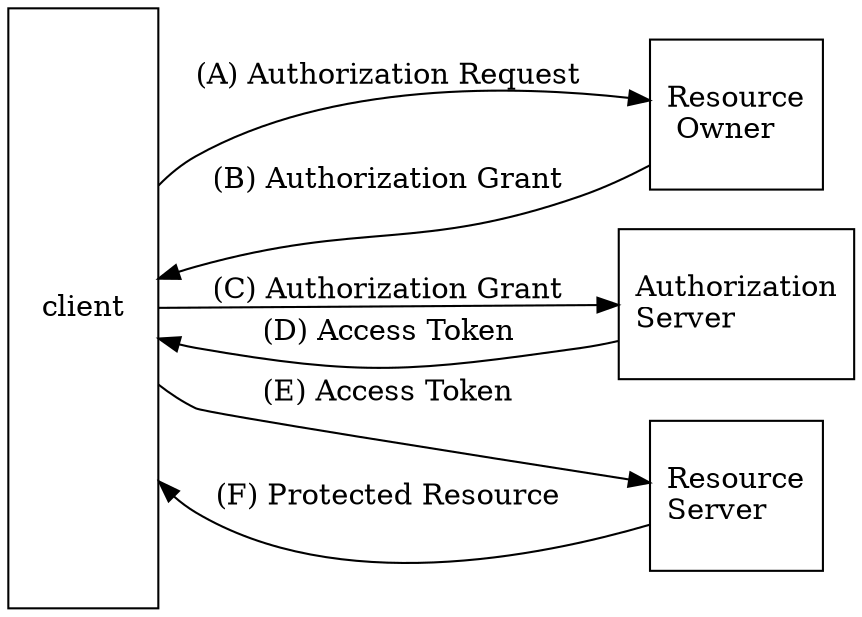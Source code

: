 digraph oauth {
    rankdir=LR
    node[shape=box, width=1, height=1];
    {
        rankdir=TB
        nodeC [height= 4, shape=box, label="client"]
    }
    { 
        rank=same
        nodeRO [height=1, label="Resource\l Owner\l"]
        nodeA [height=1, label="Authorization\lServer\l"]
        nodeR [height=1, label="Resource\lServer\l"]
    }

    nodeC -> nodeRO [label="(A) Authorization Request"]
    nodeRO -> nodeC [label="(B) Authorization Grant"]
    nodeC -> nodeA [label="(C) Authorization Grant"]
    nodeA -> nodeC [label="(D) Access Token"]
    nodeC -> nodeR [label="(E) Access Token"]
    nodeR -> nodeC [label="(F) Protected Resource"]
}